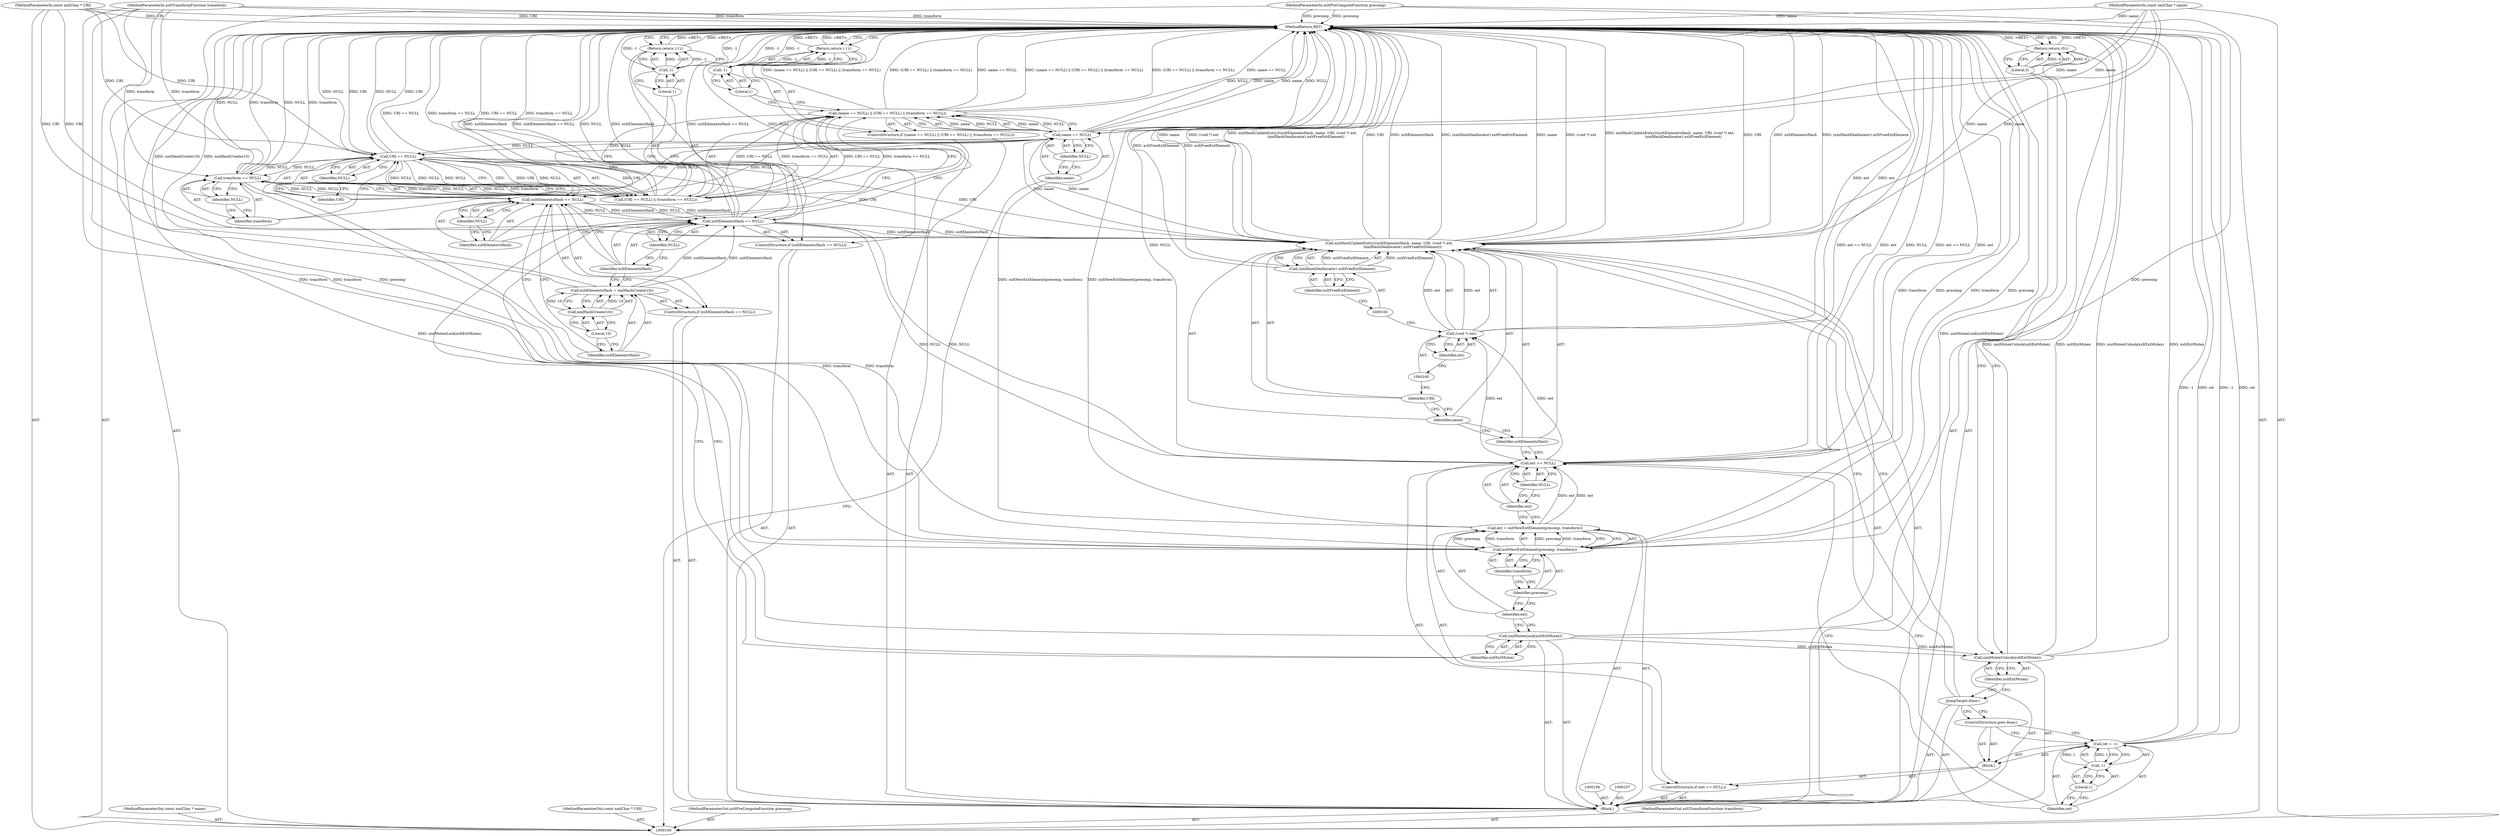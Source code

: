 digraph "1_Chrome_96dbafe288dbe2f0cc45fa3c39daf6d0c37acbab_13" {
"1000170" [label="(MethodReturn,RET)"];
"1000101" [label="(MethodParameterIn,const xmlChar * name)"];
"1000228" [label="(MethodParameterOut,const xmlChar * name)"];
"1000102" [label="(MethodParameterIn,const xmlChar * URI)"];
"1000229" [label="(MethodParameterOut,const xmlChar * URI)"];
"1000121" [label="(Call,-1)"];
"1000122" [label="(Literal,1)"];
"1000120" [label="(Return,return (-1);)"];
"1000126" [label="(Identifier,NULL)"];
"1000123" [label="(ControlStructure,if (xsltElementsHash == NULL))"];
"1000124" [label="(Call,xsltElementsHash == NULL)"];
"1000125" [label="(Identifier,xsltElementsHash)"];
"1000129" [label="(Call,xmlHashCreate(10))"];
"1000130" [label="(Literal,10)"];
"1000127" [label="(Call,xsltElementsHash = xmlHashCreate(10))"];
"1000128" [label="(Identifier,xsltElementsHash)"];
"1000134" [label="(Identifier,NULL)"];
"1000131" [label="(ControlStructure,if (xsltElementsHash == NULL))"];
"1000132" [label="(Call,xsltElementsHash == NULL)"];
"1000133" [label="(Identifier,xsltElementsHash)"];
"1000136" [label="(Call,-1)"];
"1000137" [label="(Literal,1)"];
"1000135" [label="(Return,return (-1);)"];
"1000139" [label="(Identifier,xsltExtMutex)"];
"1000138" [label="(Call,xmlMutexLock(xsltExtMutex))"];
"1000142" [label="(Call,xsltNewExtElement(precomp, transform))"];
"1000143" [label="(Identifier,precomp)"];
"1000144" [label="(Identifier,transform)"];
"1000140" [label="(Call,ext = xsltNewExtElement(precomp, transform))"];
"1000141" [label="(Identifier,ext)"];
"1000103" [label="(MethodParameterIn,xsltPreComputeFunction precomp)"];
"1000230" [label="(MethodParameterOut,xsltPreComputeFunction precomp)"];
"1000148" [label="(Identifier,NULL)"];
"1000149" [label="(Block,)"];
"1000145" [label="(ControlStructure,if (ext == NULL))"];
"1000146" [label="(Call,ext == NULL)"];
"1000147" [label="(Identifier,ext)"];
"1000152" [label="(Call,-1)"];
"1000153" [label="(Literal,1)"];
"1000150" [label="(Call,ret = -1)"];
"1000151" [label="(Identifier,ret)"];
"1000154" [label="(ControlStructure,goto done;)"];
"1000156" [label="(Identifier,xsltElementsHash)"];
"1000155" [label="(Call,xmlHashUpdateEntry2(xsltElementsHash, name, URI, (void *) ext,\n                        (xmlHashDeallocator) xsltFreeExtElement))"];
"1000157" [label="(Identifier,name)"];
"1000158" [label="(Identifier,URI)"];
"1000159" [label="(Call,(void *) ext)"];
"1000161" [label="(Identifier,ext)"];
"1000162" [label="(Call,(xmlHashDeallocator) xsltFreeExtElement)"];
"1000164" [label="(Identifier,xsltFreeExtElement)"];
"1000165" [label="(JumpTarget,done:)"];
"1000167" [label="(Identifier,xsltExtMutex)"];
"1000166" [label="(Call,xmlMutexUnlock(xsltExtMutex))"];
"1000104" [label="(MethodParameterIn,xsltTransformFunction transform)"];
"1000231" [label="(MethodParameterOut,xsltTransformFunction transform)"];
"1000169" [label="(Literal,0)"];
"1000168" [label="(Return,return (0);)"];
"1000105" [label="(Block,)"];
"1000112" [label="(Identifier,NULL)"];
"1000113" [label="(Call,(URI == NULL) || (transform == NULL))"];
"1000114" [label="(Call,URI == NULL)"];
"1000115" [label="(Identifier,URI)"];
"1000116" [label="(Identifier,NULL)"];
"1000108" [label="(ControlStructure,if ((name == NULL) || (URI == NULL) || (transform == NULL)))"];
"1000117" [label="(Call,transform == NULL)"];
"1000118" [label="(Identifier,transform)"];
"1000119" [label="(Identifier,NULL)"];
"1000109" [label="(Call,(name == NULL) || (URI == NULL) || (transform == NULL))"];
"1000110" [label="(Call,name == NULL)"];
"1000111" [label="(Identifier,name)"];
"1000170" -> "1000100"  [label="AST: "];
"1000170" -> "1000120"  [label="CFG: "];
"1000170" -> "1000135"  [label="CFG: "];
"1000170" -> "1000168"  [label="CFG: "];
"1000168" -> "1000170"  [label="DDG: <RET>"];
"1000120" -> "1000170"  [label="DDG: <RET>"];
"1000162" -> "1000170"  [label="DDG: xsltFreeExtElement"];
"1000140" -> "1000170"  [label="DDG: xsltNewExtElement(precomp, transform)"];
"1000150" -> "1000170"  [label="DDG: ret"];
"1000150" -> "1000170"  [label="DDG: -1"];
"1000155" -> "1000170"  [label="DDG: name"];
"1000155" -> "1000170"  [label="DDG: (void *) ext"];
"1000155" -> "1000170"  [label="DDG: xmlHashUpdateEntry2(xsltElementsHash, name, URI, (void *) ext,\n                        (xmlHashDeallocator) xsltFreeExtElement)"];
"1000155" -> "1000170"  [label="DDG: URI"];
"1000155" -> "1000170"  [label="DDG: xsltElementsHash"];
"1000155" -> "1000170"  [label="DDG: (xmlHashDeallocator) xsltFreeExtElement"];
"1000104" -> "1000170"  [label="DDG: transform"];
"1000113" -> "1000170"  [label="DDG: URI == NULL"];
"1000113" -> "1000170"  [label="DDG: transform == NULL"];
"1000132" -> "1000170"  [label="DDG: xsltElementsHash == NULL"];
"1000132" -> "1000170"  [label="DDG: NULL"];
"1000132" -> "1000170"  [label="DDG: xsltElementsHash"];
"1000146" -> "1000170"  [label="DDG: NULL"];
"1000146" -> "1000170"  [label="DDG: ext == NULL"];
"1000146" -> "1000170"  [label="DDG: ext"];
"1000117" -> "1000170"  [label="DDG: transform"];
"1000117" -> "1000170"  [label="DDG: NULL"];
"1000109" -> "1000170"  [label="DDG: (name == NULL) || (URI == NULL) || (transform == NULL)"];
"1000109" -> "1000170"  [label="DDG: (URI == NULL) || (transform == NULL)"];
"1000109" -> "1000170"  [label="DDG: name == NULL"];
"1000166" -> "1000170"  [label="DDG: xmlMutexUnlock(xsltExtMutex)"];
"1000166" -> "1000170"  [label="DDG: xsltExtMutex"];
"1000127" -> "1000170"  [label="DDG: xmlHashCreate(10)"];
"1000142" -> "1000170"  [label="DDG: transform"];
"1000142" -> "1000170"  [label="DDG: precomp"];
"1000103" -> "1000170"  [label="DDG: precomp"];
"1000114" -> "1000170"  [label="DDG: URI"];
"1000114" -> "1000170"  [label="DDG: NULL"];
"1000121" -> "1000170"  [label="DDG: -1"];
"1000102" -> "1000170"  [label="DDG: URI"];
"1000110" -> "1000170"  [label="DDG: NULL"];
"1000110" -> "1000170"  [label="DDG: name"];
"1000101" -> "1000170"  [label="DDG: name"];
"1000136" -> "1000170"  [label="DDG: -1"];
"1000138" -> "1000170"  [label="DDG: xmlMutexLock(xsltExtMutex)"];
"1000159" -> "1000170"  [label="DDG: ext"];
"1000135" -> "1000170"  [label="DDG: <RET>"];
"1000101" -> "1000100"  [label="AST: "];
"1000101" -> "1000170"  [label="DDG: name"];
"1000101" -> "1000110"  [label="DDG: name"];
"1000101" -> "1000155"  [label="DDG: name"];
"1000228" -> "1000100"  [label="AST: "];
"1000102" -> "1000100"  [label="AST: "];
"1000102" -> "1000170"  [label="DDG: URI"];
"1000102" -> "1000114"  [label="DDG: URI"];
"1000102" -> "1000155"  [label="DDG: URI"];
"1000229" -> "1000100"  [label="AST: "];
"1000121" -> "1000120"  [label="AST: "];
"1000121" -> "1000122"  [label="CFG: "];
"1000122" -> "1000121"  [label="AST: "];
"1000120" -> "1000121"  [label="CFG: "];
"1000121" -> "1000170"  [label="DDG: -1"];
"1000121" -> "1000120"  [label="DDG: -1"];
"1000122" -> "1000121"  [label="AST: "];
"1000122" -> "1000109"  [label="CFG: "];
"1000121" -> "1000122"  [label="CFG: "];
"1000120" -> "1000108"  [label="AST: "];
"1000120" -> "1000121"  [label="CFG: "];
"1000121" -> "1000120"  [label="AST: "];
"1000170" -> "1000120"  [label="CFG: "];
"1000120" -> "1000170"  [label="DDG: <RET>"];
"1000121" -> "1000120"  [label="DDG: -1"];
"1000126" -> "1000124"  [label="AST: "];
"1000126" -> "1000125"  [label="CFG: "];
"1000124" -> "1000126"  [label="CFG: "];
"1000123" -> "1000105"  [label="AST: "];
"1000124" -> "1000123"  [label="AST: "];
"1000127" -> "1000123"  [label="AST: "];
"1000124" -> "1000123"  [label="AST: "];
"1000124" -> "1000126"  [label="CFG: "];
"1000125" -> "1000124"  [label="AST: "];
"1000126" -> "1000124"  [label="AST: "];
"1000128" -> "1000124"  [label="CFG: "];
"1000133" -> "1000124"  [label="CFG: "];
"1000110" -> "1000124"  [label="DDG: NULL"];
"1000117" -> "1000124"  [label="DDG: NULL"];
"1000114" -> "1000124"  [label="DDG: NULL"];
"1000124" -> "1000132"  [label="DDG: xsltElementsHash"];
"1000124" -> "1000132"  [label="DDG: NULL"];
"1000125" -> "1000124"  [label="AST: "];
"1000125" -> "1000109"  [label="CFG: "];
"1000126" -> "1000125"  [label="CFG: "];
"1000129" -> "1000127"  [label="AST: "];
"1000129" -> "1000130"  [label="CFG: "];
"1000130" -> "1000129"  [label="AST: "];
"1000127" -> "1000129"  [label="CFG: "];
"1000129" -> "1000127"  [label="DDG: 10"];
"1000130" -> "1000129"  [label="AST: "];
"1000130" -> "1000128"  [label="CFG: "];
"1000129" -> "1000130"  [label="CFG: "];
"1000127" -> "1000123"  [label="AST: "];
"1000127" -> "1000129"  [label="CFG: "];
"1000128" -> "1000127"  [label="AST: "];
"1000129" -> "1000127"  [label="AST: "];
"1000133" -> "1000127"  [label="CFG: "];
"1000127" -> "1000170"  [label="DDG: xmlHashCreate(10)"];
"1000129" -> "1000127"  [label="DDG: 10"];
"1000127" -> "1000132"  [label="DDG: xsltElementsHash"];
"1000128" -> "1000127"  [label="AST: "];
"1000128" -> "1000124"  [label="CFG: "];
"1000130" -> "1000128"  [label="CFG: "];
"1000134" -> "1000132"  [label="AST: "];
"1000134" -> "1000133"  [label="CFG: "];
"1000132" -> "1000134"  [label="CFG: "];
"1000131" -> "1000105"  [label="AST: "];
"1000132" -> "1000131"  [label="AST: "];
"1000135" -> "1000131"  [label="AST: "];
"1000132" -> "1000131"  [label="AST: "];
"1000132" -> "1000134"  [label="CFG: "];
"1000133" -> "1000132"  [label="AST: "];
"1000134" -> "1000132"  [label="AST: "];
"1000137" -> "1000132"  [label="CFG: "];
"1000139" -> "1000132"  [label="CFG: "];
"1000132" -> "1000170"  [label="DDG: xsltElementsHash == NULL"];
"1000132" -> "1000170"  [label="DDG: NULL"];
"1000132" -> "1000170"  [label="DDG: xsltElementsHash"];
"1000124" -> "1000132"  [label="DDG: xsltElementsHash"];
"1000124" -> "1000132"  [label="DDG: NULL"];
"1000127" -> "1000132"  [label="DDG: xsltElementsHash"];
"1000132" -> "1000146"  [label="DDG: NULL"];
"1000132" -> "1000155"  [label="DDG: xsltElementsHash"];
"1000133" -> "1000132"  [label="AST: "];
"1000133" -> "1000127"  [label="CFG: "];
"1000133" -> "1000124"  [label="CFG: "];
"1000134" -> "1000133"  [label="CFG: "];
"1000136" -> "1000135"  [label="AST: "];
"1000136" -> "1000137"  [label="CFG: "];
"1000137" -> "1000136"  [label="AST: "];
"1000135" -> "1000136"  [label="CFG: "];
"1000136" -> "1000170"  [label="DDG: -1"];
"1000136" -> "1000135"  [label="DDG: -1"];
"1000137" -> "1000136"  [label="AST: "];
"1000137" -> "1000132"  [label="CFG: "];
"1000136" -> "1000137"  [label="CFG: "];
"1000135" -> "1000131"  [label="AST: "];
"1000135" -> "1000136"  [label="CFG: "];
"1000136" -> "1000135"  [label="AST: "];
"1000170" -> "1000135"  [label="CFG: "];
"1000135" -> "1000170"  [label="DDG: <RET>"];
"1000136" -> "1000135"  [label="DDG: -1"];
"1000139" -> "1000138"  [label="AST: "];
"1000139" -> "1000132"  [label="CFG: "];
"1000138" -> "1000139"  [label="CFG: "];
"1000138" -> "1000105"  [label="AST: "];
"1000138" -> "1000139"  [label="CFG: "];
"1000139" -> "1000138"  [label="AST: "];
"1000141" -> "1000138"  [label="CFG: "];
"1000138" -> "1000170"  [label="DDG: xmlMutexLock(xsltExtMutex)"];
"1000138" -> "1000166"  [label="DDG: xsltExtMutex"];
"1000142" -> "1000140"  [label="AST: "];
"1000142" -> "1000144"  [label="CFG: "];
"1000143" -> "1000142"  [label="AST: "];
"1000144" -> "1000142"  [label="AST: "];
"1000140" -> "1000142"  [label="CFG: "];
"1000142" -> "1000170"  [label="DDG: transform"];
"1000142" -> "1000170"  [label="DDG: precomp"];
"1000142" -> "1000140"  [label="DDG: precomp"];
"1000142" -> "1000140"  [label="DDG: transform"];
"1000103" -> "1000142"  [label="DDG: precomp"];
"1000117" -> "1000142"  [label="DDG: transform"];
"1000104" -> "1000142"  [label="DDG: transform"];
"1000143" -> "1000142"  [label="AST: "];
"1000143" -> "1000141"  [label="CFG: "];
"1000144" -> "1000143"  [label="CFG: "];
"1000144" -> "1000142"  [label="AST: "];
"1000144" -> "1000143"  [label="CFG: "];
"1000142" -> "1000144"  [label="CFG: "];
"1000140" -> "1000105"  [label="AST: "];
"1000140" -> "1000142"  [label="CFG: "];
"1000141" -> "1000140"  [label="AST: "];
"1000142" -> "1000140"  [label="AST: "];
"1000147" -> "1000140"  [label="CFG: "];
"1000140" -> "1000170"  [label="DDG: xsltNewExtElement(precomp, transform)"];
"1000142" -> "1000140"  [label="DDG: precomp"];
"1000142" -> "1000140"  [label="DDG: transform"];
"1000140" -> "1000146"  [label="DDG: ext"];
"1000141" -> "1000140"  [label="AST: "];
"1000141" -> "1000138"  [label="CFG: "];
"1000143" -> "1000141"  [label="CFG: "];
"1000103" -> "1000100"  [label="AST: "];
"1000103" -> "1000170"  [label="DDG: precomp"];
"1000103" -> "1000142"  [label="DDG: precomp"];
"1000230" -> "1000100"  [label="AST: "];
"1000148" -> "1000146"  [label="AST: "];
"1000148" -> "1000147"  [label="CFG: "];
"1000146" -> "1000148"  [label="CFG: "];
"1000149" -> "1000145"  [label="AST: "];
"1000150" -> "1000149"  [label="AST: "];
"1000154" -> "1000149"  [label="AST: "];
"1000145" -> "1000105"  [label="AST: "];
"1000146" -> "1000145"  [label="AST: "];
"1000149" -> "1000145"  [label="AST: "];
"1000146" -> "1000145"  [label="AST: "];
"1000146" -> "1000148"  [label="CFG: "];
"1000147" -> "1000146"  [label="AST: "];
"1000148" -> "1000146"  [label="AST: "];
"1000151" -> "1000146"  [label="CFG: "];
"1000156" -> "1000146"  [label="CFG: "];
"1000146" -> "1000170"  [label="DDG: NULL"];
"1000146" -> "1000170"  [label="DDG: ext == NULL"];
"1000146" -> "1000170"  [label="DDG: ext"];
"1000140" -> "1000146"  [label="DDG: ext"];
"1000132" -> "1000146"  [label="DDG: NULL"];
"1000146" -> "1000159"  [label="DDG: ext"];
"1000147" -> "1000146"  [label="AST: "];
"1000147" -> "1000140"  [label="CFG: "];
"1000148" -> "1000147"  [label="CFG: "];
"1000152" -> "1000150"  [label="AST: "];
"1000152" -> "1000153"  [label="CFG: "];
"1000153" -> "1000152"  [label="AST: "];
"1000150" -> "1000152"  [label="CFG: "];
"1000152" -> "1000150"  [label="DDG: 1"];
"1000153" -> "1000152"  [label="AST: "];
"1000153" -> "1000151"  [label="CFG: "];
"1000152" -> "1000153"  [label="CFG: "];
"1000150" -> "1000149"  [label="AST: "];
"1000150" -> "1000152"  [label="CFG: "];
"1000151" -> "1000150"  [label="AST: "];
"1000152" -> "1000150"  [label="AST: "];
"1000154" -> "1000150"  [label="CFG: "];
"1000150" -> "1000170"  [label="DDG: ret"];
"1000150" -> "1000170"  [label="DDG: -1"];
"1000152" -> "1000150"  [label="DDG: 1"];
"1000151" -> "1000150"  [label="AST: "];
"1000151" -> "1000146"  [label="CFG: "];
"1000153" -> "1000151"  [label="CFG: "];
"1000154" -> "1000149"  [label="AST: "];
"1000154" -> "1000150"  [label="CFG: "];
"1000165" -> "1000154"  [label="CFG: "];
"1000156" -> "1000155"  [label="AST: "];
"1000156" -> "1000146"  [label="CFG: "];
"1000157" -> "1000156"  [label="CFG: "];
"1000155" -> "1000105"  [label="AST: "];
"1000155" -> "1000162"  [label="CFG: "];
"1000156" -> "1000155"  [label="AST: "];
"1000157" -> "1000155"  [label="AST: "];
"1000158" -> "1000155"  [label="AST: "];
"1000159" -> "1000155"  [label="AST: "];
"1000162" -> "1000155"  [label="AST: "];
"1000165" -> "1000155"  [label="CFG: "];
"1000155" -> "1000170"  [label="DDG: name"];
"1000155" -> "1000170"  [label="DDG: (void *) ext"];
"1000155" -> "1000170"  [label="DDG: xmlHashUpdateEntry2(xsltElementsHash, name, URI, (void *) ext,\n                        (xmlHashDeallocator) xsltFreeExtElement)"];
"1000155" -> "1000170"  [label="DDG: URI"];
"1000155" -> "1000170"  [label="DDG: xsltElementsHash"];
"1000155" -> "1000170"  [label="DDG: (xmlHashDeallocator) xsltFreeExtElement"];
"1000132" -> "1000155"  [label="DDG: xsltElementsHash"];
"1000110" -> "1000155"  [label="DDG: name"];
"1000101" -> "1000155"  [label="DDG: name"];
"1000114" -> "1000155"  [label="DDG: URI"];
"1000102" -> "1000155"  [label="DDG: URI"];
"1000159" -> "1000155"  [label="DDG: ext"];
"1000162" -> "1000155"  [label="DDG: xsltFreeExtElement"];
"1000157" -> "1000155"  [label="AST: "];
"1000157" -> "1000156"  [label="CFG: "];
"1000158" -> "1000157"  [label="CFG: "];
"1000158" -> "1000155"  [label="AST: "];
"1000158" -> "1000157"  [label="CFG: "];
"1000160" -> "1000158"  [label="CFG: "];
"1000159" -> "1000155"  [label="AST: "];
"1000159" -> "1000161"  [label="CFG: "];
"1000160" -> "1000159"  [label="AST: "];
"1000161" -> "1000159"  [label="AST: "];
"1000163" -> "1000159"  [label="CFG: "];
"1000159" -> "1000170"  [label="DDG: ext"];
"1000159" -> "1000155"  [label="DDG: ext"];
"1000146" -> "1000159"  [label="DDG: ext"];
"1000161" -> "1000159"  [label="AST: "];
"1000161" -> "1000160"  [label="CFG: "];
"1000159" -> "1000161"  [label="CFG: "];
"1000162" -> "1000155"  [label="AST: "];
"1000162" -> "1000164"  [label="CFG: "];
"1000163" -> "1000162"  [label="AST: "];
"1000164" -> "1000162"  [label="AST: "];
"1000155" -> "1000162"  [label="CFG: "];
"1000162" -> "1000170"  [label="DDG: xsltFreeExtElement"];
"1000162" -> "1000155"  [label="DDG: xsltFreeExtElement"];
"1000164" -> "1000162"  [label="AST: "];
"1000164" -> "1000163"  [label="CFG: "];
"1000162" -> "1000164"  [label="CFG: "];
"1000165" -> "1000105"  [label="AST: "];
"1000165" -> "1000155"  [label="CFG: "];
"1000165" -> "1000154"  [label="CFG: "];
"1000167" -> "1000165"  [label="CFG: "];
"1000167" -> "1000166"  [label="AST: "];
"1000167" -> "1000165"  [label="CFG: "];
"1000166" -> "1000167"  [label="CFG: "];
"1000166" -> "1000105"  [label="AST: "];
"1000166" -> "1000167"  [label="CFG: "];
"1000167" -> "1000166"  [label="AST: "];
"1000169" -> "1000166"  [label="CFG: "];
"1000166" -> "1000170"  [label="DDG: xmlMutexUnlock(xsltExtMutex)"];
"1000166" -> "1000170"  [label="DDG: xsltExtMutex"];
"1000138" -> "1000166"  [label="DDG: xsltExtMutex"];
"1000104" -> "1000100"  [label="AST: "];
"1000104" -> "1000170"  [label="DDG: transform"];
"1000104" -> "1000117"  [label="DDG: transform"];
"1000104" -> "1000142"  [label="DDG: transform"];
"1000231" -> "1000100"  [label="AST: "];
"1000169" -> "1000168"  [label="AST: "];
"1000169" -> "1000166"  [label="CFG: "];
"1000168" -> "1000169"  [label="CFG: "];
"1000169" -> "1000168"  [label="DDG: 0"];
"1000168" -> "1000105"  [label="AST: "];
"1000168" -> "1000169"  [label="CFG: "];
"1000169" -> "1000168"  [label="AST: "];
"1000170" -> "1000168"  [label="CFG: "];
"1000168" -> "1000170"  [label="DDG: <RET>"];
"1000169" -> "1000168"  [label="DDG: 0"];
"1000105" -> "1000100"  [label="AST: "];
"1000106" -> "1000105"  [label="AST: "];
"1000107" -> "1000105"  [label="AST: "];
"1000108" -> "1000105"  [label="AST: "];
"1000123" -> "1000105"  [label="AST: "];
"1000131" -> "1000105"  [label="AST: "];
"1000138" -> "1000105"  [label="AST: "];
"1000140" -> "1000105"  [label="AST: "];
"1000145" -> "1000105"  [label="AST: "];
"1000155" -> "1000105"  [label="AST: "];
"1000165" -> "1000105"  [label="AST: "];
"1000166" -> "1000105"  [label="AST: "];
"1000168" -> "1000105"  [label="AST: "];
"1000112" -> "1000110"  [label="AST: "];
"1000112" -> "1000111"  [label="CFG: "];
"1000110" -> "1000112"  [label="CFG: "];
"1000113" -> "1000109"  [label="AST: "];
"1000113" -> "1000114"  [label="CFG: "];
"1000113" -> "1000117"  [label="CFG: "];
"1000114" -> "1000113"  [label="AST: "];
"1000117" -> "1000113"  [label="AST: "];
"1000109" -> "1000113"  [label="CFG: "];
"1000113" -> "1000170"  [label="DDG: URI == NULL"];
"1000113" -> "1000170"  [label="DDG: transform == NULL"];
"1000113" -> "1000109"  [label="DDG: URI == NULL"];
"1000113" -> "1000109"  [label="DDG: transform == NULL"];
"1000114" -> "1000113"  [label="DDG: URI"];
"1000114" -> "1000113"  [label="DDG: NULL"];
"1000117" -> "1000113"  [label="DDG: transform"];
"1000117" -> "1000113"  [label="DDG: NULL"];
"1000114" -> "1000113"  [label="AST: "];
"1000114" -> "1000116"  [label="CFG: "];
"1000115" -> "1000114"  [label="AST: "];
"1000116" -> "1000114"  [label="AST: "];
"1000118" -> "1000114"  [label="CFG: "];
"1000113" -> "1000114"  [label="CFG: "];
"1000114" -> "1000170"  [label="DDG: URI"];
"1000114" -> "1000170"  [label="DDG: NULL"];
"1000114" -> "1000113"  [label="DDG: URI"];
"1000114" -> "1000113"  [label="DDG: NULL"];
"1000102" -> "1000114"  [label="DDG: URI"];
"1000110" -> "1000114"  [label="DDG: NULL"];
"1000114" -> "1000117"  [label="DDG: NULL"];
"1000114" -> "1000124"  [label="DDG: NULL"];
"1000114" -> "1000155"  [label="DDG: URI"];
"1000115" -> "1000114"  [label="AST: "];
"1000115" -> "1000110"  [label="CFG: "];
"1000116" -> "1000115"  [label="CFG: "];
"1000116" -> "1000114"  [label="AST: "];
"1000116" -> "1000115"  [label="CFG: "];
"1000114" -> "1000116"  [label="CFG: "];
"1000108" -> "1000105"  [label="AST: "];
"1000109" -> "1000108"  [label="AST: "];
"1000120" -> "1000108"  [label="AST: "];
"1000117" -> "1000113"  [label="AST: "];
"1000117" -> "1000119"  [label="CFG: "];
"1000118" -> "1000117"  [label="AST: "];
"1000119" -> "1000117"  [label="AST: "];
"1000113" -> "1000117"  [label="CFG: "];
"1000117" -> "1000170"  [label="DDG: transform"];
"1000117" -> "1000170"  [label="DDG: NULL"];
"1000117" -> "1000113"  [label="DDG: transform"];
"1000117" -> "1000113"  [label="DDG: NULL"];
"1000104" -> "1000117"  [label="DDG: transform"];
"1000114" -> "1000117"  [label="DDG: NULL"];
"1000117" -> "1000124"  [label="DDG: NULL"];
"1000117" -> "1000142"  [label="DDG: transform"];
"1000118" -> "1000117"  [label="AST: "];
"1000118" -> "1000114"  [label="CFG: "];
"1000119" -> "1000118"  [label="CFG: "];
"1000119" -> "1000117"  [label="AST: "];
"1000119" -> "1000118"  [label="CFG: "];
"1000117" -> "1000119"  [label="CFG: "];
"1000109" -> "1000108"  [label="AST: "];
"1000109" -> "1000110"  [label="CFG: "];
"1000109" -> "1000113"  [label="CFG: "];
"1000110" -> "1000109"  [label="AST: "];
"1000113" -> "1000109"  [label="AST: "];
"1000122" -> "1000109"  [label="CFG: "];
"1000125" -> "1000109"  [label="CFG: "];
"1000109" -> "1000170"  [label="DDG: (name == NULL) || (URI == NULL) || (transform == NULL)"];
"1000109" -> "1000170"  [label="DDG: (URI == NULL) || (transform == NULL)"];
"1000109" -> "1000170"  [label="DDG: name == NULL"];
"1000110" -> "1000109"  [label="DDG: name"];
"1000110" -> "1000109"  [label="DDG: NULL"];
"1000113" -> "1000109"  [label="DDG: URI == NULL"];
"1000113" -> "1000109"  [label="DDG: transform == NULL"];
"1000110" -> "1000109"  [label="AST: "];
"1000110" -> "1000112"  [label="CFG: "];
"1000111" -> "1000110"  [label="AST: "];
"1000112" -> "1000110"  [label="AST: "];
"1000115" -> "1000110"  [label="CFG: "];
"1000109" -> "1000110"  [label="CFG: "];
"1000110" -> "1000170"  [label="DDG: NULL"];
"1000110" -> "1000170"  [label="DDG: name"];
"1000110" -> "1000109"  [label="DDG: name"];
"1000110" -> "1000109"  [label="DDG: NULL"];
"1000101" -> "1000110"  [label="DDG: name"];
"1000110" -> "1000114"  [label="DDG: NULL"];
"1000110" -> "1000124"  [label="DDG: NULL"];
"1000110" -> "1000155"  [label="DDG: name"];
"1000111" -> "1000110"  [label="AST: "];
"1000111" -> "1000100"  [label="CFG: "];
"1000112" -> "1000111"  [label="CFG: "];
}
